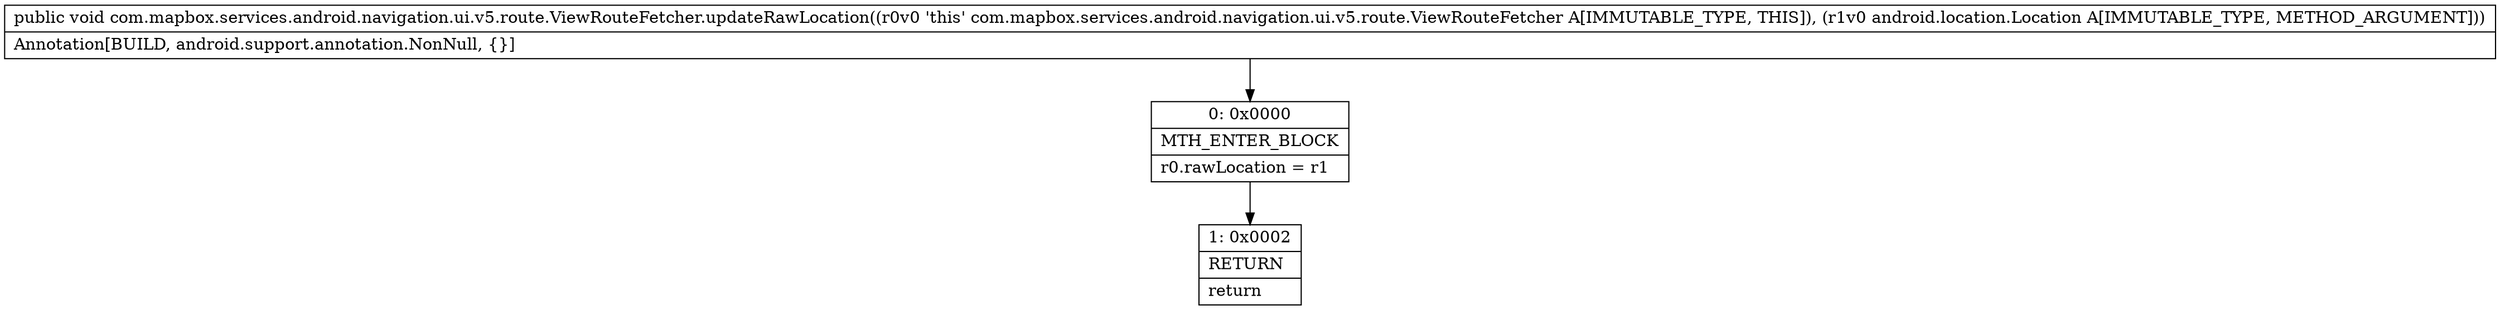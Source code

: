 digraph "CFG forcom.mapbox.services.android.navigation.ui.v5.route.ViewRouteFetcher.updateRawLocation(Landroid\/location\/Location;)V" {
Node_0 [shape=record,label="{0\:\ 0x0000|MTH_ENTER_BLOCK\l|r0.rawLocation = r1\l}"];
Node_1 [shape=record,label="{1\:\ 0x0002|RETURN\l|return\l}"];
MethodNode[shape=record,label="{public void com.mapbox.services.android.navigation.ui.v5.route.ViewRouteFetcher.updateRawLocation((r0v0 'this' com.mapbox.services.android.navigation.ui.v5.route.ViewRouteFetcher A[IMMUTABLE_TYPE, THIS]), (r1v0 android.location.Location A[IMMUTABLE_TYPE, METHOD_ARGUMENT]))  | Annotation[BUILD, android.support.annotation.NonNull, \{\}]\l}"];
MethodNode -> Node_0;
Node_0 -> Node_1;
}


